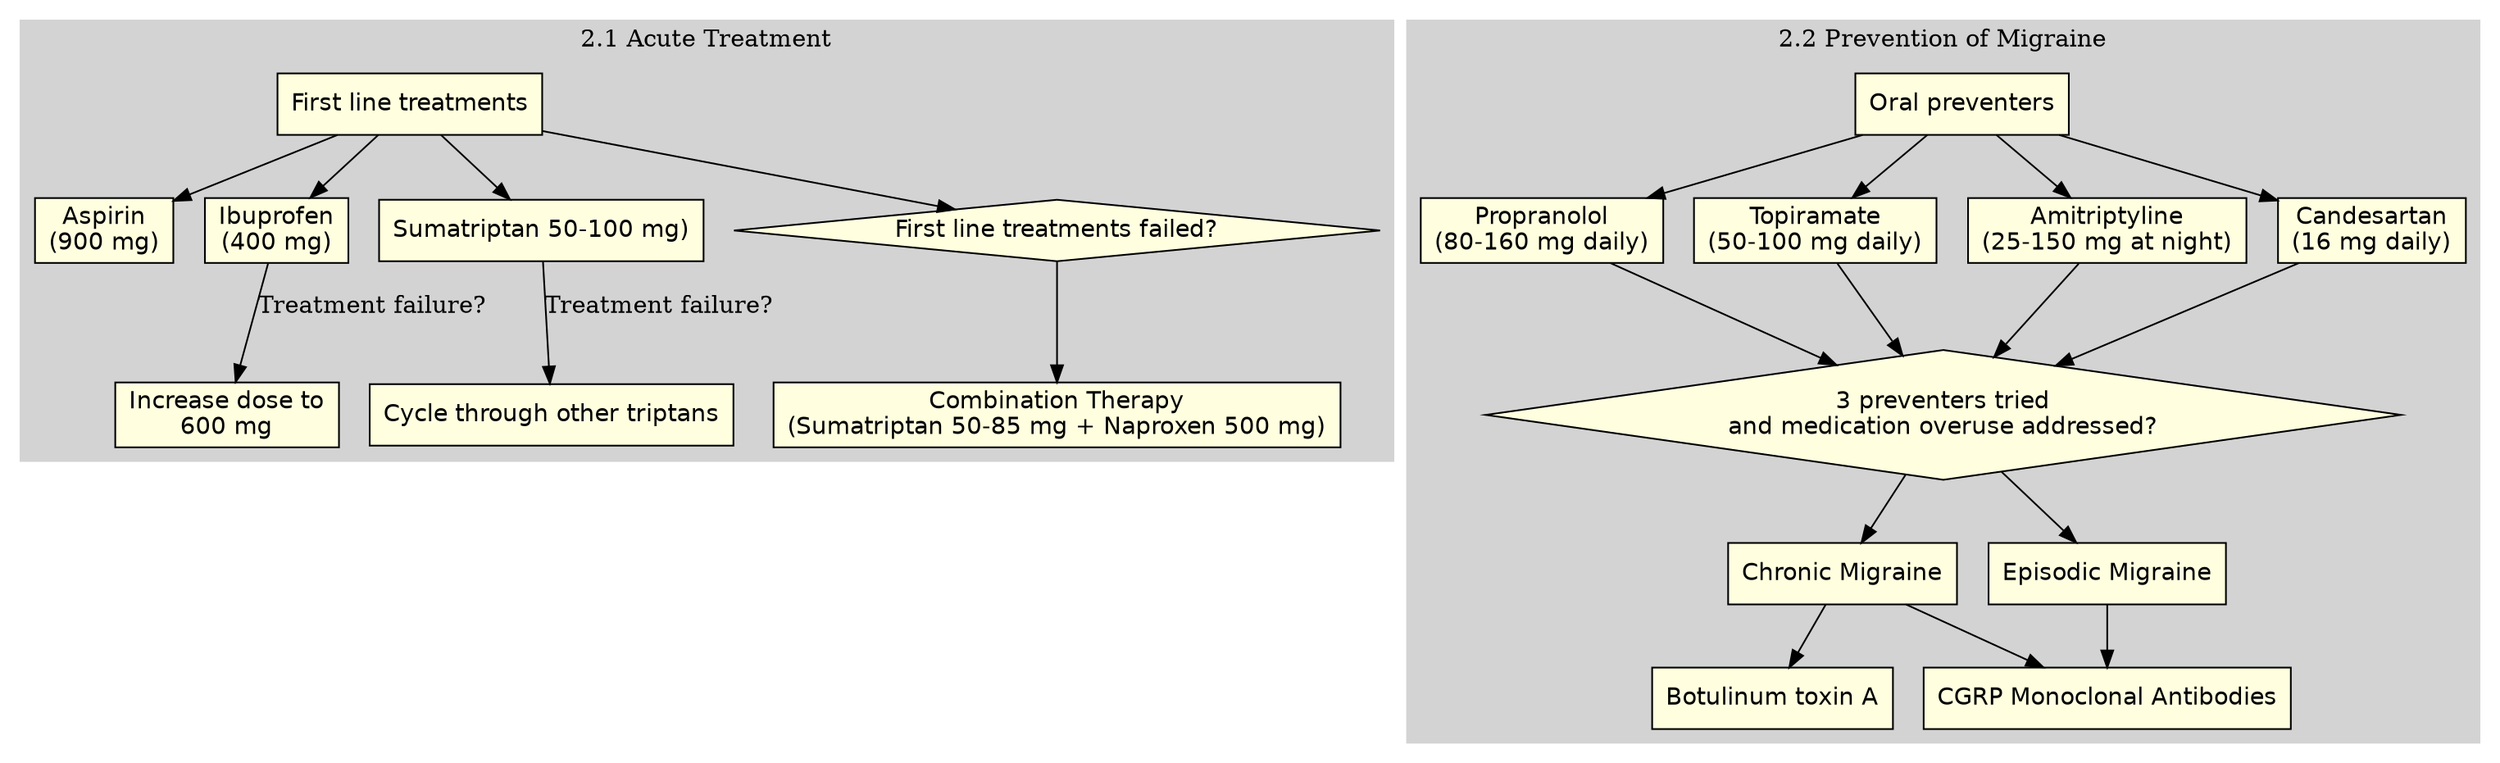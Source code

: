 digraph MigraineTreatment {
    node [shape=box, style=filled, fillcolor=lightyellow, fontname="Helvetica"];

    subgraph cluster_acute {
        label = "2.1 Acute Treatment";
        style = filled;
        color = lightgrey;
        
        FirstLine [label="First line treatments"]
        Aspirin [label="Aspirin\n(900 mg)"];
        Ibuprofen [label="Ibuprofen\n(400 mg)"];
        IncIbuprofen [label="Increase dose to\n600 mg"];
        Sumatriptan [label="Sumatriptan 50-100 mg)"];
        AltTriptan [label="Cycle through other triptans"];
        TreatmentFailed [label="First line treatments failed?", shape="diamond"]

        ComboTherapy [label="Combination Therapy\n(Sumatriptan 50-85 mg + Naproxen 500 mg)"];
        
        FirstLine -> Aspirin;
        FirstLine -> Ibuprofen;
        FirstLine -> Sumatriptan;

        Ibuprofen -> IncIbuprofen [label="Treatment failure?"]
        Sumatriptan -> AltTriptan [label="Treatment failure?"]
        FirstLine -> TreatmentFailed
        TreatmentFailed -> ComboTherapy

    }

    subgraph cluster_prevention {
        label = "2.2 Prevention of Migraine";
        style = filled;
        color = lightgrey;

        Oral [label="Oral preventers"]
        Propranolol [label="Propranolol\n(80-160 mg daily)"];
        Topiramate [label="Topiramate\n(50-100 mg daily)"];
        Amitriptyline [label="Amitriptyline\n(25-150 mg at night)"];
        Candesartan [label="Candesartan\n(16 mg daily)"];
        OralFail [label="3 preventers tried\nand medication overuse addressed?", shape="diamond"]
        Botulinum [label="Botulinum toxin A"];
        CGRP_MAbs [label="CGRP Monoclonal Antibodies"];
        ChronicMigraine [label="Chronic Migraine"];
        EpisodicMigraine [label="Episodic Migraine"];
        

        Oral -> Propranolol;
        Oral -> Amitriptyline;
        Oral -> Candesartan;
        Oral -> Topiramate;
        Topiramate -> OralFail;
        Amitriptyline -> OralFail;
        Candesartan-> OralFail;
        Propranolol-> OralFail;
        OralFail -> ChronicMigraine;
        OralFail -> EpisodicMigraine;
        EpisodicMigraine -> CGRP_MAbs;
        ChronicMigraine -> Botulinum;
        ChronicMigraine -> CGRP_MAbs;

    }
}

